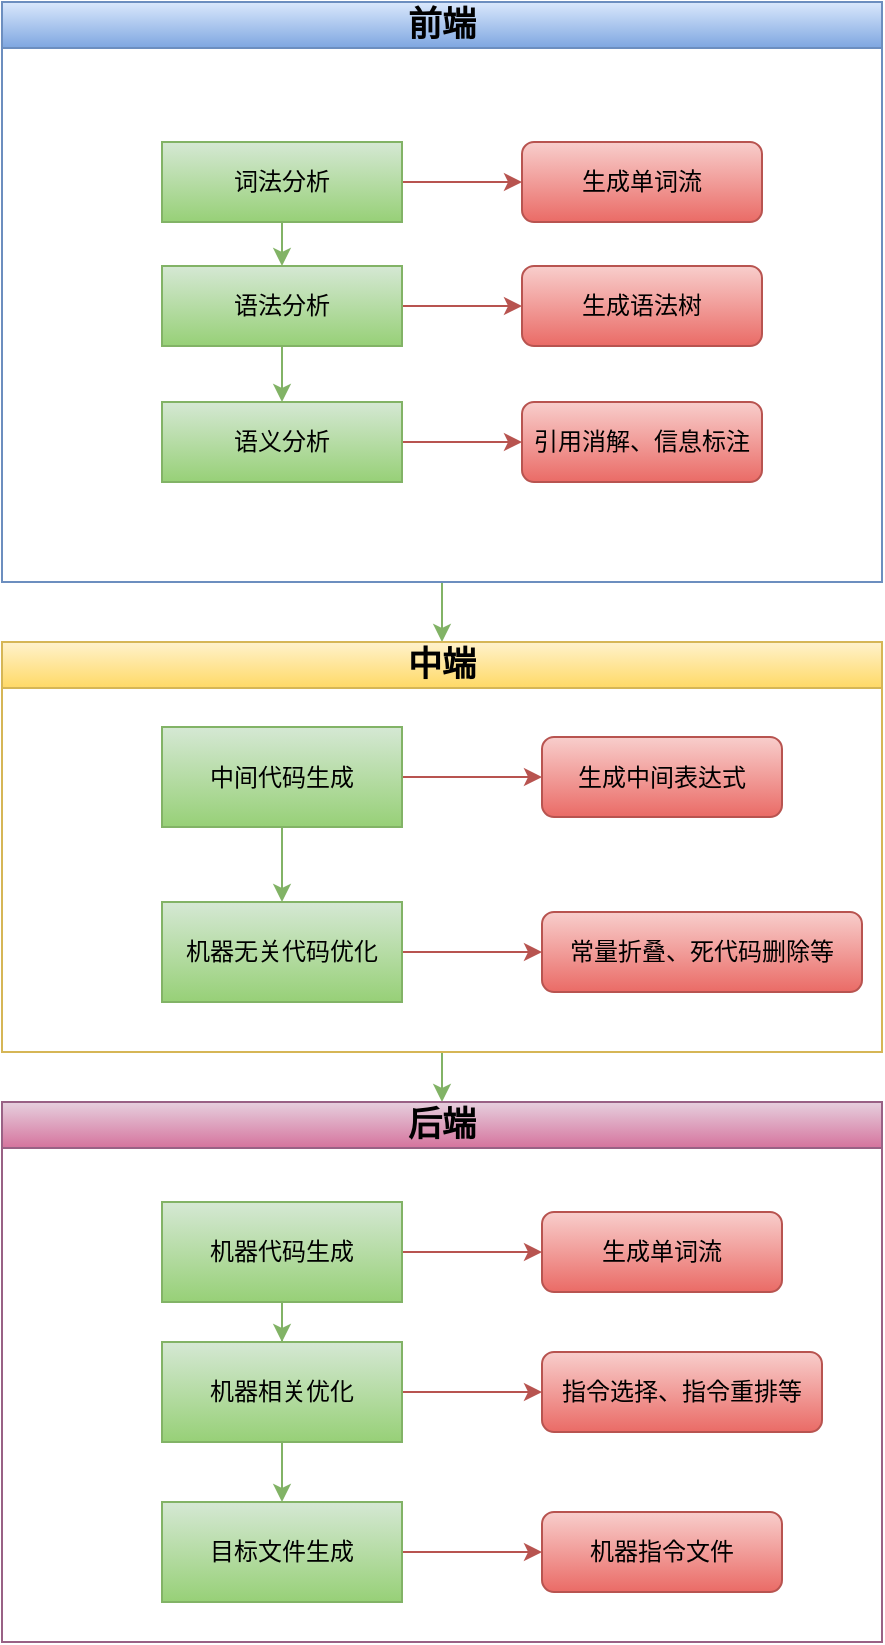 <mxfile version="22.1.16" type="device" pages="2">
  <diagram name="编译器总流程" id="pHLcmgY6DiVvPwXDbM37">
    <mxGraphModel dx="1418" dy="828" grid="1" gridSize="10" guides="1" tooltips="1" connect="1" arrows="1" fold="1" page="1" pageScale="1" pageWidth="827" pageHeight="1169" math="0" shadow="0">
      <root>
        <mxCell id="0" />
        <mxCell id="1" parent="0" />
        <mxCell id="_Drs3A529WouXeMS6EPl-17" style="edgeStyle=orthogonalEdgeStyle;rounded=0;orthogonalLoop=1;jettySize=auto;html=1;exitX=0.5;exitY=1;exitDx=0;exitDy=0;fillColor=#d5e8d4;strokeColor=#82b366;gradientColor=#97d077;" parent="1" source="_Drs3A529WouXeMS6EPl-3" target="_Drs3A529WouXeMS6EPl-11" edge="1">
          <mxGeometry relative="1" as="geometry" />
        </mxCell>
        <mxCell id="_Drs3A529WouXeMS6EPl-3" value="前端" style="swimlane;whiteSpace=wrap;html=1;startSize=23;fontSize=17;fillColor=#dae8fc;gradientColor=#7ea6e0;strokeColor=#6c8ebf;" parent="1" vertex="1">
          <mxGeometry x="110" y="80" width="440" height="290" as="geometry">
            <mxRectangle x="110" y="80" width="70" height="30" as="alternateBounds" />
          </mxGeometry>
        </mxCell>
        <mxCell id="_Drs3A529WouXeMS6EPl-8" style="edgeStyle=orthogonalEdgeStyle;rounded=0;orthogonalLoop=1;jettySize=auto;html=1;exitX=0.5;exitY=1;exitDx=0;exitDy=0;entryX=0.5;entryY=0;entryDx=0;entryDy=0;fillColor=#d5e8d4;strokeColor=#82b366;gradientColor=#97d077;" parent="_Drs3A529WouXeMS6EPl-3" source="_Drs3A529WouXeMS6EPl-4" target="_Drs3A529WouXeMS6EPl-5" edge="1">
          <mxGeometry relative="1" as="geometry" />
        </mxCell>
        <mxCell id="_Drs3A529WouXeMS6EPl-28" style="edgeStyle=orthogonalEdgeStyle;rounded=0;orthogonalLoop=1;jettySize=auto;html=1;exitX=1;exitY=0.5;exitDx=0;exitDy=0;entryX=0;entryY=0.5;entryDx=0;entryDy=0;fillColor=#f8cecc;gradientColor=#ea6b66;strokeColor=#b85450;" parent="_Drs3A529WouXeMS6EPl-3" source="_Drs3A529WouXeMS6EPl-4" target="_Drs3A529WouXeMS6EPl-25" edge="1">
          <mxGeometry relative="1" as="geometry" />
        </mxCell>
        <mxCell id="_Drs3A529WouXeMS6EPl-4" value="词法分析" style="rounded=0;whiteSpace=wrap;html=1;fillColor=#d5e8d4;strokeColor=#82b366;gradientColor=#97d077;" parent="_Drs3A529WouXeMS6EPl-3" vertex="1">
          <mxGeometry x="80" y="70" width="120" height="40" as="geometry" />
        </mxCell>
        <mxCell id="_Drs3A529WouXeMS6EPl-9" style="edgeStyle=orthogonalEdgeStyle;rounded=0;orthogonalLoop=1;jettySize=auto;html=1;exitX=0.5;exitY=1;exitDx=0;exitDy=0;fillColor=#d5e8d4;strokeColor=#82b366;gradientColor=#97d077;" parent="_Drs3A529WouXeMS6EPl-3" source="_Drs3A529WouXeMS6EPl-5" target="_Drs3A529WouXeMS6EPl-6" edge="1">
          <mxGeometry relative="1" as="geometry" />
        </mxCell>
        <mxCell id="_Drs3A529WouXeMS6EPl-29" style="edgeStyle=orthogonalEdgeStyle;rounded=0;orthogonalLoop=1;jettySize=auto;html=1;exitX=1;exitY=0.5;exitDx=0;exitDy=0;entryX=0;entryY=0.5;entryDx=0;entryDy=0;fillColor=#f8cecc;gradientColor=#ea6b66;strokeColor=#b85450;" parent="_Drs3A529WouXeMS6EPl-3" source="_Drs3A529WouXeMS6EPl-5" target="_Drs3A529WouXeMS6EPl-26" edge="1">
          <mxGeometry relative="1" as="geometry" />
        </mxCell>
        <mxCell id="_Drs3A529WouXeMS6EPl-5" value="语法分析" style="rounded=0;whiteSpace=wrap;html=1;fillColor=#d5e8d4;strokeColor=#82b366;gradientColor=#97d077;" parent="_Drs3A529WouXeMS6EPl-3" vertex="1">
          <mxGeometry x="80" y="132" width="120" height="40" as="geometry" />
        </mxCell>
        <mxCell id="_Drs3A529WouXeMS6EPl-30" style="edgeStyle=orthogonalEdgeStyle;rounded=0;orthogonalLoop=1;jettySize=auto;html=1;exitX=1;exitY=0.5;exitDx=0;exitDy=0;entryX=0;entryY=0.5;entryDx=0;entryDy=0;fillColor=#f8cecc;gradientColor=#ea6b66;strokeColor=#b85450;" parent="_Drs3A529WouXeMS6EPl-3" source="_Drs3A529WouXeMS6EPl-6" target="_Drs3A529WouXeMS6EPl-27" edge="1">
          <mxGeometry relative="1" as="geometry" />
        </mxCell>
        <mxCell id="_Drs3A529WouXeMS6EPl-6" value="语义分析" style="rounded=0;whiteSpace=wrap;html=1;fillColor=#d5e8d4;strokeColor=#82b366;gradientColor=#97d077;" parent="_Drs3A529WouXeMS6EPl-3" vertex="1">
          <mxGeometry x="80" y="200" width="120" height="40" as="geometry" />
        </mxCell>
        <mxCell id="_Drs3A529WouXeMS6EPl-25" value="生成单词流" style="rounded=1;whiteSpace=wrap;html=1;fillColor=#f8cecc;gradientColor=#ea6b66;strokeColor=#b85450;" parent="_Drs3A529WouXeMS6EPl-3" vertex="1">
          <mxGeometry x="260" y="70" width="120" height="40" as="geometry" />
        </mxCell>
        <mxCell id="_Drs3A529WouXeMS6EPl-26" value="生成语法树" style="rounded=1;whiteSpace=wrap;html=1;fillColor=#f8cecc;gradientColor=#ea6b66;strokeColor=#b85450;" parent="_Drs3A529WouXeMS6EPl-3" vertex="1">
          <mxGeometry x="260" y="132" width="120" height="40" as="geometry" />
        </mxCell>
        <mxCell id="_Drs3A529WouXeMS6EPl-27" value="引用消解、信息标注" style="rounded=1;whiteSpace=wrap;html=1;fillColor=#f8cecc;gradientColor=#ea6b66;strokeColor=#b85450;" parent="_Drs3A529WouXeMS6EPl-3" vertex="1">
          <mxGeometry x="260" y="200" width="120" height="40" as="geometry" />
        </mxCell>
        <mxCell id="_Drs3A529WouXeMS6EPl-18" style="edgeStyle=orthogonalEdgeStyle;rounded=0;orthogonalLoop=1;jettySize=auto;html=1;exitX=0.5;exitY=1;exitDx=0;exitDy=0;fillColor=#d5e8d4;strokeColor=#82b366;gradientColor=#97d077;" parent="1" source="_Drs3A529WouXeMS6EPl-11" target="_Drs3A529WouXeMS6EPl-14" edge="1">
          <mxGeometry relative="1" as="geometry" />
        </mxCell>
        <mxCell id="_Drs3A529WouXeMS6EPl-11" value="中端" style="swimlane;whiteSpace=wrap;html=1;startSize=23;fontSize=17;fillColor=#fff2cc;gradientColor=#ffd966;strokeColor=#d6b656;" parent="1" vertex="1">
          <mxGeometry x="110" y="400" width="440" height="205" as="geometry">
            <mxRectangle x="110" y="430" width="70" height="30" as="alternateBounds" />
          </mxGeometry>
        </mxCell>
        <mxCell id="_Drs3A529WouXeMS6EPl-24" style="edgeStyle=orthogonalEdgeStyle;rounded=0;orthogonalLoop=1;jettySize=auto;html=1;exitX=0.5;exitY=1;exitDx=0;exitDy=0;entryX=0.5;entryY=0;entryDx=0;entryDy=0;fillColor=#d5e8d4;strokeColor=#82b366;gradientColor=#97d077;" parent="_Drs3A529WouXeMS6EPl-11" source="_Drs3A529WouXeMS6EPl-12" target="_Drs3A529WouXeMS6EPl-23" edge="1">
          <mxGeometry relative="1" as="geometry" />
        </mxCell>
        <mxCell id="_Drs3A529WouXeMS6EPl-32" style="edgeStyle=orthogonalEdgeStyle;rounded=0;orthogonalLoop=1;jettySize=auto;html=1;exitX=1;exitY=0.5;exitDx=0;exitDy=0;entryX=0;entryY=0.5;entryDx=0;entryDy=0;fillColor=#f8cecc;gradientColor=#ea6b66;strokeColor=#b85450;" parent="_Drs3A529WouXeMS6EPl-11" source="_Drs3A529WouXeMS6EPl-12" target="_Drs3A529WouXeMS6EPl-31" edge="1">
          <mxGeometry relative="1" as="geometry" />
        </mxCell>
        <mxCell id="_Drs3A529WouXeMS6EPl-12" value="中间代码生成" style="rounded=0;whiteSpace=wrap;html=1;fillColor=#d5e8d4;strokeColor=#82b366;gradientColor=#97d077;" parent="_Drs3A529WouXeMS6EPl-11" vertex="1">
          <mxGeometry x="80" y="42.5" width="120" height="50" as="geometry" />
        </mxCell>
        <mxCell id="_Drs3A529WouXeMS6EPl-34" style="edgeStyle=orthogonalEdgeStyle;rounded=0;orthogonalLoop=1;jettySize=auto;html=1;exitX=1;exitY=0.5;exitDx=0;exitDy=0;entryX=0;entryY=0.5;entryDx=0;entryDy=0;fillColor=#f8cecc;gradientColor=#ea6b66;strokeColor=#b85450;" parent="_Drs3A529WouXeMS6EPl-11" source="_Drs3A529WouXeMS6EPl-23" target="_Drs3A529WouXeMS6EPl-33" edge="1">
          <mxGeometry relative="1" as="geometry" />
        </mxCell>
        <mxCell id="_Drs3A529WouXeMS6EPl-23" value="机器无关代码优化" style="rounded=0;whiteSpace=wrap;html=1;fillColor=#d5e8d4;strokeColor=#82b366;gradientColor=#97d077;" parent="_Drs3A529WouXeMS6EPl-11" vertex="1">
          <mxGeometry x="80" y="130" width="120" height="50" as="geometry" />
        </mxCell>
        <mxCell id="_Drs3A529WouXeMS6EPl-31" value="生成中间表达式" style="rounded=1;whiteSpace=wrap;html=1;fillColor=#f8cecc;gradientColor=#ea6b66;strokeColor=#b85450;" parent="_Drs3A529WouXeMS6EPl-11" vertex="1">
          <mxGeometry x="270" y="47.5" width="120" height="40" as="geometry" />
        </mxCell>
        <mxCell id="_Drs3A529WouXeMS6EPl-33" value="常量折叠、死代码删除等" style="rounded=1;whiteSpace=wrap;html=1;fillColor=#f8cecc;gradientColor=#ea6b66;strokeColor=#b85450;" parent="_Drs3A529WouXeMS6EPl-11" vertex="1">
          <mxGeometry x="270" y="135" width="160" height="40" as="geometry" />
        </mxCell>
        <mxCell id="_Drs3A529WouXeMS6EPl-14" value="后端" style="swimlane;whiteSpace=wrap;html=1;startSize=23;fontSize=17;fillColor=#e6d0de;gradientColor=#d5739d;strokeColor=#996185;" parent="1" vertex="1">
          <mxGeometry x="110" y="630" width="440" height="270" as="geometry" />
        </mxCell>
        <mxCell id="_Drs3A529WouXeMS6EPl-21" style="edgeStyle=orthogonalEdgeStyle;rounded=0;orthogonalLoop=1;jettySize=auto;html=1;exitX=0.5;exitY=1;exitDx=0;exitDy=0;fillColor=#d5e8d4;strokeColor=#82b366;gradientColor=#97d077;" parent="_Drs3A529WouXeMS6EPl-14" source="_Drs3A529WouXeMS6EPl-16" target="_Drs3A529WouXeMS6EPl-19" edge="1">
          <mxGeometry relative="1" as="geometry" />
        </mxCell>
        <mxCell id="_Drs3A529WouXeMS6EPl-38" style="edgeStyle=orthogonalEdgeStyle;rounded=0;orthogonalLoop=1;jettySize=auto;html=1;exitX=1;exitY=0.5;exitDx=0;exitDy=0;entryX=0;entryY=0.5;entryDx=0;entryDy=0;fillColor=#f8cecc;gradientColor=#ea6b66;strokeColor=#b85450;" parent="_Drs3A529WouXeMS6EPl-14" source="_Drs3A529WouXeMS6EPl-16" target="_Drs3A529WouXeMS6EPl-35" edge="1">
          <mxGeometry relative="1" as="geometry" />
        </mxCell>
        <mxCell id="_Drs3A529WouXeMS6EPl-16" value="机器代码生成" style="rounded=0;whiteSpace=wrap;html=1;fillColor=#d5e8d4;strokeColor=#82b366;gradientColor=#97d077;" parent="_Drs3A529WouXeMS6EPl-14" vertex="1">
          <mxGeometry x="80" y="50" width="120" height="50" as="geometry" />
        </mxCell>
        <mxCell id="_Drs3A529WouXeMS6EPl-22" style="edgeStyle=orthogonalEdgeStyle;rounded=0;orthogonalLoop=1;jettySize=auto;html=1;exitX=0.5;exitY=1;exitDx=0;exitDy=0;fillColor=#d5e8d4;strokeColor=#82b366;gradientColor=#97d077;" parent="_Drs3A529WouXeMS6EPl-14" source="_Drs3A529WouXeMS6EPl-19" target="_Drs3A529WouXeMS6EPl-20" edge="1">
          <mxGeometry relative="1" as="geometry" />
        </mxCell>
        <mxCell id="_Drs3A529WouXeMS6EPl-39" style="edgeStyle=orthogonalEdgeStyle;rounded=0;orthogonalLoop=1;jettySize=auto;html=1;exitX=1;exitY=0.5;exitDx=0;exitDy=0;fillColor=#f8cecc;gradientColor=#ea6b66;strokeColor=#b85450;" parent="_Drs3A529WouXeMS6EPl-14" source="_Drs3A529WouXeMS6EPl-19" target="_Drs3A529WouXeMS6EPl-36" edge="1">
          <mxGeometry relative="1" as="geometry" />
        </mxCell>
        <mxCell id="_Drs3A529WouXeMS6EPl-19" value="机器相关优化" style="rounded=0;whiteSpace=wrap;html=1;fillColor=#d5e8d4;strokeColor=#82b366;gradientColor=#97d077;" parent="_Drs3A529WouXeMS6EPl-14" vertex="1">
          <mxGeometry x="80" y="120" width="120" height="50" as="geometry" />
        </mxCell>
        <mxCell id="_Drs3A529WouXeMS6EPl-40" style="edgeStyle=orthogonalEdgeStyle;rounded=0;orthogonalLoop=1;jettySize=auto;html=1;exitX=1;exitY=0.5;exitDx=0;exitDy=0;fillColor=#f8cecc;gradientColor=#ea6b66;strokeColor=#b85450;" parent="_Drs3A529WouXeMS6EPl-14" source="_Drs3A529WouXeMS6EPl-20" target="_Drs3A529WouXeMS6EPl-37" edge="1">
          <mxGeometry relative="1" as="geometry" />
        </mxCell>
        <mxCell id="_Drs3A529WouXeMS6EPl-20" value="目标文件生成" style="rounded=0;whiteSpace=wrap;html=1;fillColor=#d5e8d4;strokeColor=#82b366;gradientColor=#97d077;" parent="_Drs3A529WouXeMS6EPl-14" vertex="1">
          <mxGeometry x="80" y="200" width="120" height="50" as="geometry" />
        </mxCell>
        <mxCell id="_Drs3A529WouXeMS6EPl-35" value="生成单词流" style="rounded=1;whiteSpace=wrap;html=1;fillColor=#f8cecc;gradientColor=#ea6b66;strokeColor=#b85450;" parent="_Drs3A529WouXeMS6EPl-14" vertex="1">
          <mxGeometry x="270" y="55" width="120" height="40" as="geometry" />
        </mxCell>
        <mxCell id="_Drs3A529WouXeMS6EPl-36" value="指令选择、指令重排等" style="rounded=1;whiteSpace=wrap;html=1;fillColor=#f8cecc;gradientColor=#ea6b66;strokeColor=#b85450;" parent="_Drs3A529WouXeMS6EPl-14" vertex="1">
          <mxGeometry x="270" y="125" width="140" height="40" as="geometry" />
        </mxCell>
        <mxCell id="_Drs3A529WouXeMS6EPl-37" value="机器指令文件" style="rounded=1;whiteSpace=wrap;html=1;fillColor=#f8cecc;gradientColor=#ea6b66;strokeColor=#b85450;" parent="_Drs3A529WouXeMS6EPl-14" vertex="1">
          <mxGeometry x="270" y="205" width="120" height="40" as="geometry" />
        </mxCell>
      </root>
    </mxGraphModel>
  </diagram>
  <diagram id="YVeA7E_6J0YYO0WphXho" name="编译框架">
    <mxGraphModel dx="1418" dy="828" grid="1" gridSize="10" guides="1" tooltips="1" connect="1" arrows="1" fold="1" page="1" pageScale="1" pageWidth="1169" pageHeight="827" math="0" shadow="0">
      <root>
        <mxCell id="0" />
        <mxCell id="1" parent="0" />
        <mxCell id="HiSRlxrews3q-RLUzSgf-1" value="编译框架" style="swimlane;whiteSpace=wrap;html=1;fillColor=#dae8fc;gradientColor=#7ea6e0;strokeColor=#6c8ebf;" vertex="1" parent="1">
          <mxGeometry x="50" y="50" width="900" height="520" as="geometry" />
        </mxCell>
        <mxCell id="HiSRlxrews3q-RLUzSgf-15" style="edgeStyle=orthogonalEdgeStyle;rounded=0;orthogonalLoop=1;jettySize=auto;html=1;exitX=1;exitY=0.5;exitDx=0;exitDy=0;fillColor=#008a00;strokeColor=#005700;" edge="1" parent="HiSRlxrews3q-RLUzSgf-1" source="HiSRlxrews3q-RLUzSgf-2" target="HiSRlxrews3q-RLUzSgf-14">
          <mxGeometry relative="1" as="geometry" />
        </mxCell>
        <mxCell id="HiSRlxrews3q-RLUzSgf-2" value="编译器" style="rounded=0;whiteSpace=wrap;html=1;fillColor=#e6d0de;gradientColor=#d5739d;strokeColor=#996185;" vertex="1" parent="HiSRlxrews3q-RLUzSgf-1">
          <mxGeometry x="80" y="240" width="120" height="60" as="geometry" />
        </mxCell>
        <mxCell id="HiSRlxrews3q-RLUzSgf-12" style="edgeStyle=orthogonalEdgeStyle;rounded=0;orthogonalLoop=1;jettySize=auto;html=1;exitX=0.5;exitY=1;exitDx=0;exitDy=0;entryX=0.5;entryY=0;entryDx=0;entryDy=0;fillColor=#008a00;strokeColor=#005700;" edge="1" parent="HiSRlxrews3q-RLUzSgf-1" source="HiSRlxrews3q-RLUzSgf-3" target="HiSRlxrews3q-RLUzSgf-2">
          <mxGeometry relative="1" as="geometry" />
        </mxCell>
        <mxCell id="HiSRlxrews3q-RLUzSgf-16" style="edgeStyle=orthogonalEdgeStyle;rounded=0;orthogonalLoop=1;jettySize=auto;html=1;exitX=1;exitY=0.5;exitDx=0;exitDy=0;entryX=0.5;entryY=0;entryDx=0;entryDy=0;fillColor=#6a00ff;strokeColor=#3700CC;" edge="1" parent="HiSRlxrews3q-RLUzSgf-1" source="HiSRlxrews3q-RLUzSgf-3" target="HiSRlxrews3q-RLUzSgf-11">
          <mxGeometry relative="1" as="geometry" />
        </mxCell>
        <mxCell id="HiSRlxrews3q-RLUzSgf-3" value="程序模块" style="swimlane;whiteSpace=wrap;html=1;fillColor=#dae8fc;gradientColor=#7ea6e0;strokeColor=#6c8ebf;" vertex="1" parent="HiSRlxrews3q-RLUzSgf-1">
          <mxGeometry x="40" y="70" width="200" height="130" as="geometry" />
        </mxCell>
        <mxCell id="HiSRlxrews3q-RLUzSgf-6" value="airlib&lt;br&gt;静态库" style="rounded=0;whiteSpace=wrap;html=1;fillColor=#dae8fc;strokeColor=#6c8ebf;" vertex="1" parent="HiSRlxrews3q-RLUzSgf-3">
          <mxGeometry x="10" y="35" width="50" height="75" as="geometry" />
        </mxCell>
        <mxCell id="HiSRlxrews3q-RLUzSgf-7" value="airdll&lt;br&gt;动态库" style="rounded=0;whiteSpace=wrap;html=1;fillColor=#dae8fc;strokeColor=#6c8ebf;" vertex="1" parent="HiSRlxrews3q-RLUzSgf-3">
          <mxGeometry x="70" y="35" width="50" height="75" as="geometry" />
        </mxCell>
        <mxCell id="HiSRlxrews3q-RLUzSgf-8" value="dll/so&lt;br&gt;插件库" style="rounded=0;whiteSpace=wrap;html=1;fillColor=#dae8fc;strokeColor=#6c8ebf;" vertex="1" parent="HiSRlxrews3q-RLUzSgf-3">
          <mxGeometry x="140" y="35" width="50" height="75" as="geometry" />
        </mxCell>
        <mxCell id="HiSRlxrews3q-RLUzSgf-13" style="edgeStyle=orthogonalEdgeStyle;rounded=0;orthogonalLoop=1;jettySize=auto;html=1;exitX=0.5;exitY=0;exitDx=0;exitDy=0;entryX=0.5;entryY=1;entryDx=0;entryDy=0;fillColor=#008a00;strokeColor=#005700;" edge="1" parent="HiSRlxrews3q-RLUzSgf-1" source="HiSRlxrews3q-RLUzSgf-5" target="HiSRlxrews3q-RLUzSgf-2">
          <mxGeometry relative="1" as="geometry" />
        </mxCell>
        <mxCell id="HiSRlxrews3q-RLUzSgf-5" value="项目程序" style="swimlane;whiteSpace=wrap;html=1;fillColor=#d5e8d4;gradientColor=#97d077;strokeColor=#82b366;" vertex="1" parent="HiSRlxrews3q-RLUzSgf-1">
          <mxGeometry x="40" y="350" width="200" height="130" as="geometry" />
        </mxCell>
        <mxCell id="HiSRlxrews3q-RLUzSgf-21" value=".airc&lt;br&gt;源码文件" style="rounded=0;whiteSpace=wrap;html=1;fillColor=#d5e8d4;strokeColor=#82b366;" vertex="1" parent="HiSRlxrews3q-RLUzSgf-5">
          <mxGeometry x="20" y="40" width="50" height="75" as="geometry" />
        </mxCell>
        <mxCell id="HiSRlxrews3q-RLUzSgf-22" value=".airc&lt;br&gt;源码文件" style="rounded=0;whiteSpace=wrap;html=1;fillColor=#d5e8d4;strokeColor=#82b366;" vertex="1" parent="HiSRlxrews3q-RLUzSgf-5">
          <mxGeometry x="80" y="40" width="50" height="75" as="geometry" />
        </mxCell>
        <mxCell id="HiSRlxrews3q-RLUzSgf-23" value=".airc&lt;br&gt;源码文件" style="rounded=0;whiteSpace=wrap;html=1;fillColor=#d5e8d4;strokeColor=#82b366;" vertex="1" parent="HiSRlxrews3q-RLUzSgf-5">
          <mxGeometry x="140" y="40" width="50" height="75" as="geometry" />
        </mxCell>
        <mxCell id="HiSRlxrews3q-RLUzSgf-26" style="edgeStyle=orthogonalEdgeStyle;rounded=0;orthogonalLoop=1;jettySize=auto;html=1;exitX=1;exitY=0.5;exitDx=0;exitDy=0;entryX=0;entryY=0.5;entryDx=0;entryDy=0;fillColor=#6a00ff;strokeColor=#3700CC;" edge="1" parent="HiSRlxrews3q-RLUzSgf-1" source="HiSRlxrews3q-RLUzSgf-11" target="HiSRlxrews3q-RLUzSgf-25">
          <mxGeometry relative="1" as="geometry" />
        </mxCell>
        <mxCell id="HiSRlxrews3q-RLUzSgf-11" value="链接器" style="rounded=0;whiteSpace=wrap;html=1;fillColor=#e6d0de;gradientColor=#d5739d;strokeColor=#996185;" vertex="1" parent="HiSRlxrews3q-RLUzSgf-1">
          <mxGeometry x="460" y="240" width="120" height="60" as="geometry" />
        </mxCell>
        <mxCell id="HiSRlxrews3q-RLUzSgf-17" style="edgeStyle=orthogonalEdgeStyle;rounded=0;orthogonalLoop=1;jettySize=auto;html=1;exitX=1;exitY=0.5;exitDx=0;exitDy=0;entryX=0;entryY=0.5;entryDx=0;entryDy=0;fillColor=#6a00ff;strokeColor=#3700CC;" edge="1" parent="HiSRlxrews3q-RLUzSgf-1" source="HiSRlxrews3q-RLUzSgf-14" target="HiSRlxrews3q-RLUzSgf-11">
          <mxGeometry relative="1" as="geometry" />
        </mxCell>
        <mxCell id="HiSRlxrews3q-RLUzSgf-14" value=".airobj&lt;br&gt;中间文件" style="rounded=1;whiteSpace=wrap;html=1;fillColor=#fff2cc;gradientColor=#ffd966;strokeColor=#d6b656;" vertex="1" parent="HiSRlxrews3q-RLUzSgf-1">
          <mxGeometry x="285" y="250" width="90" height="40" as="geometry" />
        </mxCell>
        <mxCell id="HiSRlxrews3q-RLUzSgf-25" value="目标文件" style="swimlane;whiteSpace=wrap;html=1;fillColor=#f8cecc;gradientColor=#ea6b66;strokeColor=#b85450;" vertex="1" parent="HiSRlxrews3q-RLUzSgf-1">
          <mxGeometry x="660" y="155" width="200" height="230" as="geometry" />
        </mxCell>
        <mxCell id="HiSRlxrews3q-RLUzSgf-18" value=".airlib&lt;br&gt;中间文件" style="rounded=1;whiteSpace=wrap;html=1;fillColor=#f8cecc;strokeColor=#b85450;" vertex="1" parent="HiSRlxrews3q-RLUzSgf-25">
          <mxGeometry x="50" y="40" width="90" height="40" as="geometry" />
        </mxCell>
        <mxCell id="HiSRlxrews3q-RLUzSgf-19" value=".airdll&lt;br&gt;中间文件" style="rounded=1;whiteSpace=wrap;html=1;fillColor=#f8cecc;strokeColor=#b85450;" vertex="1" parent="HiSRlxrews3q-RLUzSgf-25">
          <mxGeometry x="50" y="100" width="90" height="40" as="geometry" />
        </mxCell>
        <mxCell id="HiSRlxrews3q-RLUzSgf-20" value=".airexe&lt;br&gt;中间文件" style="rounded=1;whiteSpace=wrap;html=1;fillColor=#f8cecc;strokeColor=#b85450;" vertex="1" parent="HiSRlxrews3q-RLUzSgf-25">
          <mxGeometry x="50" y="163.5" width="90" height="40" as="geometry" />
        </mxCell>
      </root>
    </mxGraphModel>
  </diagram>
</mxfile>
